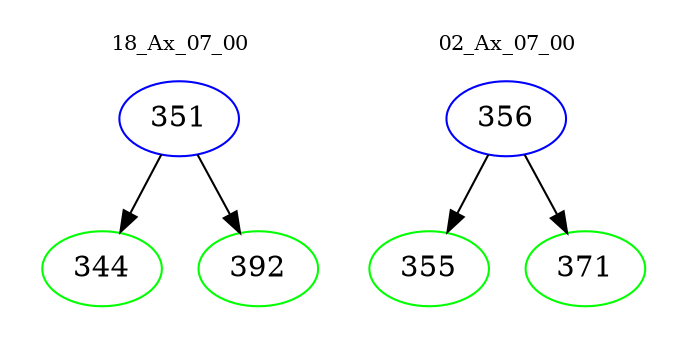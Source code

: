 digraph{
subgraph cluster_0 {
color = white
label = "18_Ax_07_00";
fontsize=10;
T0_351 [label="351", color="blue"]
T0_351 -> T0_344 [color="black"]
T0_344 [label="344", color="green"]
T0_351 -> T0_392 [color="black"]
T0_392 [label="392", color="green"]
}
subgraph cluster_1 {
color = white
label = "02_Ax_07_00";
fontsize=10;
T1_356 [label="356", color="blue"]
T1_356 -> T1_355 [color="black"]
T1_355 [label="355", color="green"]
T1_356 -> T1_371 [color="black"]
T1_371 [label="371", color="green"]
}
}
